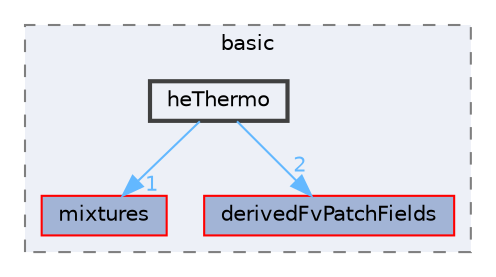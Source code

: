 digraph "src/thermophysicalModels/basic/heThermo"
{
 // LATEX_PDF_SIZE
  bgcolor="transparent";
  edge [fontname=Helvetica,fontsize=10,labelfontname=Helvetica,labelfontsize=10];
  node [fontname=Helvetica,fontsize=10,shape=box,height=0.2,width=0.4];
  compound=true
  subgraph clusterdir_38cb9973e0eaf6834e10b18bff965c4b {
    graph [ bgcolor="#edf0f7", pencolor="grey50", label="basic", fontname=Helvetica,fontsize=10 style="filled,dashed", URL="dir_38cb9973e0eaf6834e10b18bff965c4b.html",tooltip=""]
  dir_98749f5e88c1d31322c3eea5d7103a03 [label="mixtures", fillcolor="#a2b4d6", color="red", style="filled", URL="dir_98749f5e88c1d31322c3eea5d7103a03.html",tooltip=""];
  dir_e16043cb9392d2fae30028e527defb61 [label="derivedFvPatchFields", fillcolor="#a2b4d6", color="red", style="filled", URL="dir_e16043cb9392d2fae30028e527defb61.html",tooltip=""];
  dir_31d7f82a754af5e06a21180a8fbc0267 [label="heThermo", fillcolor="#edf0f7", color="grey25", style="filled,bold", URL="dir_31d7f82a754af5e06a21180a8fbc0267.html",tooltip=""];
  }
  dir_31d7f82a754af5e06a21180a8fbc0267->dir_98749f5e88c1d31322c3eea5d7103a03 [headlabel="1", labeldistance=1.5 headhref="dir_001736_002417.html" href="dir_001736_002417.html" color="steelblue1" fontcolor="steelblue1"];
  dir_31d7f82a754af5e06a21180a8fbc0267->dir_e16043cb9392d2fae30028e527defb61 [headlabel="2", labeldistance=1.5 headhref="dir_001736_000889.html" href="dir_001736_000889.html" color="steelblue1" fontcolor="steelblue1"];
}
